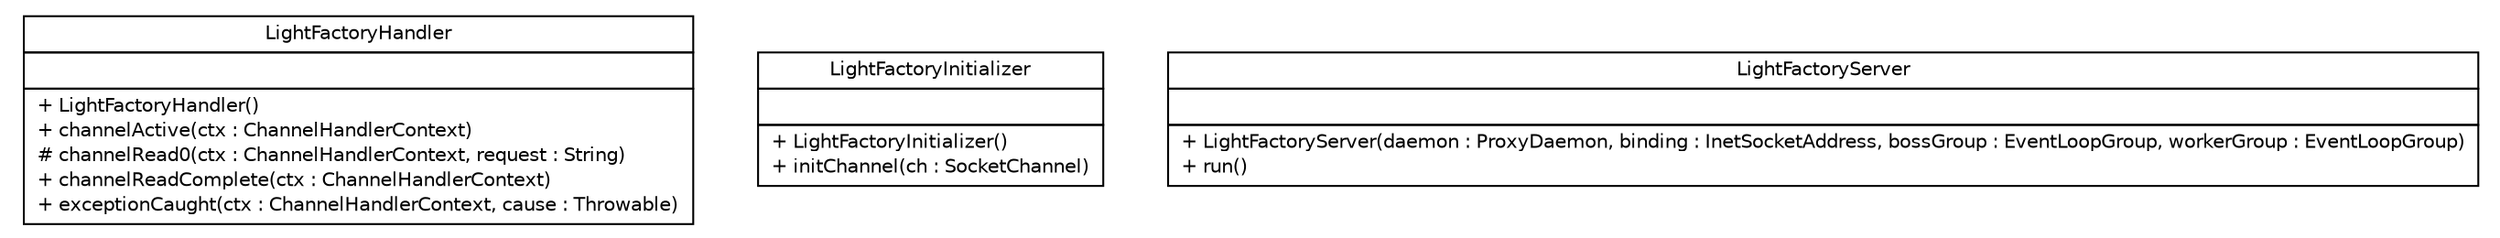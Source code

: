 #!/usr/local/bin/dot
#
# Class diagram 
# Generated by UMLGraph version R5_6 (http://www.umlgraph.org/)
#

digraph G {
	edge [fontname="Helvetica",fontsize=10,labelfontname="Helvetica",labelfontsize=10];
	node [fontname="Helvetica",fontsize=10,shape=plaintext];
	nodesep=0.25;
	ranksep=0.5;
	// com.xley.lfosc.lightfactory.server.LightFactoryHandler
	c469 [label=<<table title="com.xley.lfosc.lightfactory.server.LightFactoryHandler" border="0" cellborder="1" cellspacing="0" cellpadding="2" port="p" href="./LightFactoryHandler.html">
		<tr><td><table border="0" cellspacing="0" cellpadding="1">
<tr><td align="center" balign="center"> LightFactoryHandler </td></tr>
		</table></td></tr>
		<tr><td><table border="0" cellspacing="0" cellpadding="1">
<tr><td align="left" balign="left">  </td></tr>
		</table></td></tr>
		<tr><td><table border="0" cellspacing="0" cellpadding="1">
<tr><td align="left" balign="left"> + LightFactoryHandler() </td></tr>
<tr><td align="left" balign="left"> + channelActive(ctx : ChannelHandlerContext) </td></tr>
<tr><td align="left" balign="left"> # channelRead0(ctx : ChannelHandlerContext, request : String) </td></tr>
<tr><td align="left" balign="left"> + channelReadComplete(ctx : ChannelHandlerContext) </td></tr>
<tr><td align="left" balign="left"> + exceptionCaught(ctx : ChannelHandlerContext, cause : Throwable) </td></tr>
		</table></td></tr>
		</table>>, URL="./LightFactoryHandler.html", fontname="Helvetica", fontcolor="black", fontsize=10.0];
	// com.xley.lfosc.lightfactory.server.LightFactoryInitializer
	c470 [label=<<table title="com.xley.lfosc.lightfactory.server.LightFactoryInitializer" border="0" cellborder="1" cellspacing="0" cellpadding="2" port="p" href="./LightFactoryInitializer.html">
		<tr><td><table border="0" cellspacing="0" cellpadding="1">
<tr><td align="center" balign="center"> LightFactoryInitializer </td></tr>
		</table></td></tr>
		<tr><td><table border="0" cellspacing="0" cellpadding="1">
<tr><td align="left" balign="left">  </td></tr>
		</table></td></tr>
		<tr><td><table border="0" cellspacing="0" cellpadding="1">
<tr><td align="left" balign="left"> + LightFactoryInitializer() </td></tr>
<tr><td align="left" balign="left"> + initChannel(ch : SocketChannel) </td></tr>
		</table></td></tr>
		</table>>, URL="./LightFactoryInitializer.html", fontname="Helvetica", fontcolor="black", fontsize=10.0];
	// com.xley.lfosc.lightfactory.server.LightFactoryServer
	c471 [label=<<table title="com.xley.lfosc.lightfactory.server.LightFactoryServer" border="0" cellborder="1" cellspacing="0" cellpadding="2" port="p" href="./LightFactoryServer.html">
		<tr><td><table border="0" cellspacing="0" cellpadding="1">
<tr><td align="center" balign="center"> LightFactoryServer </td></tr>
		</table></td></tr>
		<tr><td><table border="0" cellspacing="0" cellpadding="1">
<tr><td align="left" balign="left">  </td></tr>
		</table></td></tr>
		<tr><td><table border="0" cellspacing="0" cellpadding="1">
<tr><td align="left" balign="left"> + LightFactoryServer(daemon : ProxyDaemon, binding : InetSocketAddress, bossGroup : EventLoopGroup, workerGroup : EventLoopGroup) </td></tr>
<tr><td align="left" balign="left"> + run() </td></tr>
		</table></td></tr>
		</table>>, URL="./LightFactoryServer.html", fontname="Helvetica", fontcolor="black", fontsize=10.0];
}

